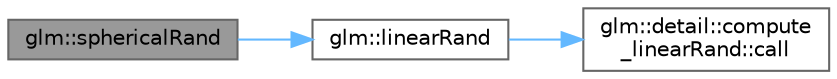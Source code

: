 digraph "glm::sphericalRand"
{
 // LATEX_PDF_SIZE
  bgcolor="transparent";
  edge [fontname=Helvetica,fontsize=10,labelfontname=Helvetica,labelfontsize=10];
  node [fontname=Helvetica,fontsize=10,shape=box,height=0.2,width=0.4];
  rankdir="LR";
  Node1 [id="Node000001",label="glm::sphericalRand",height=0.2,width=0.4,color="gray40", fillcolor="grey60", style="filled", fontcolor="black",tooltip=" "];
  Node1 -> Node2 [id="edge1_Node000001_Node000002",color="steelblue1",style="solid",tooltip=" "];
  Node2 [id="Node000002",label="glm::linearRand",height=0.2,width=0.4,color="grey40", fillcolor="white", style="filled",URL="$group__gtc__random.html#ga04e241ab88374a477a2c2ceadd2fa03d",tooltip=" "];
  Node2 -> Node3 [id="edge2_Node000002_Node000003",color="steelblue1",style="solid",tooltip=" "];
  Node3 [id="Node000003",label="glm::detail::compute\l_linearRand::call",height=0.2,width=0.4,color="grey40", fillcolor="white", style="filled",URL="$structglm_1_1detail_1_1compute__linear_rand.html#a95f08651312e1f320463a26f2c08bc94",tooltip=" "];
}
